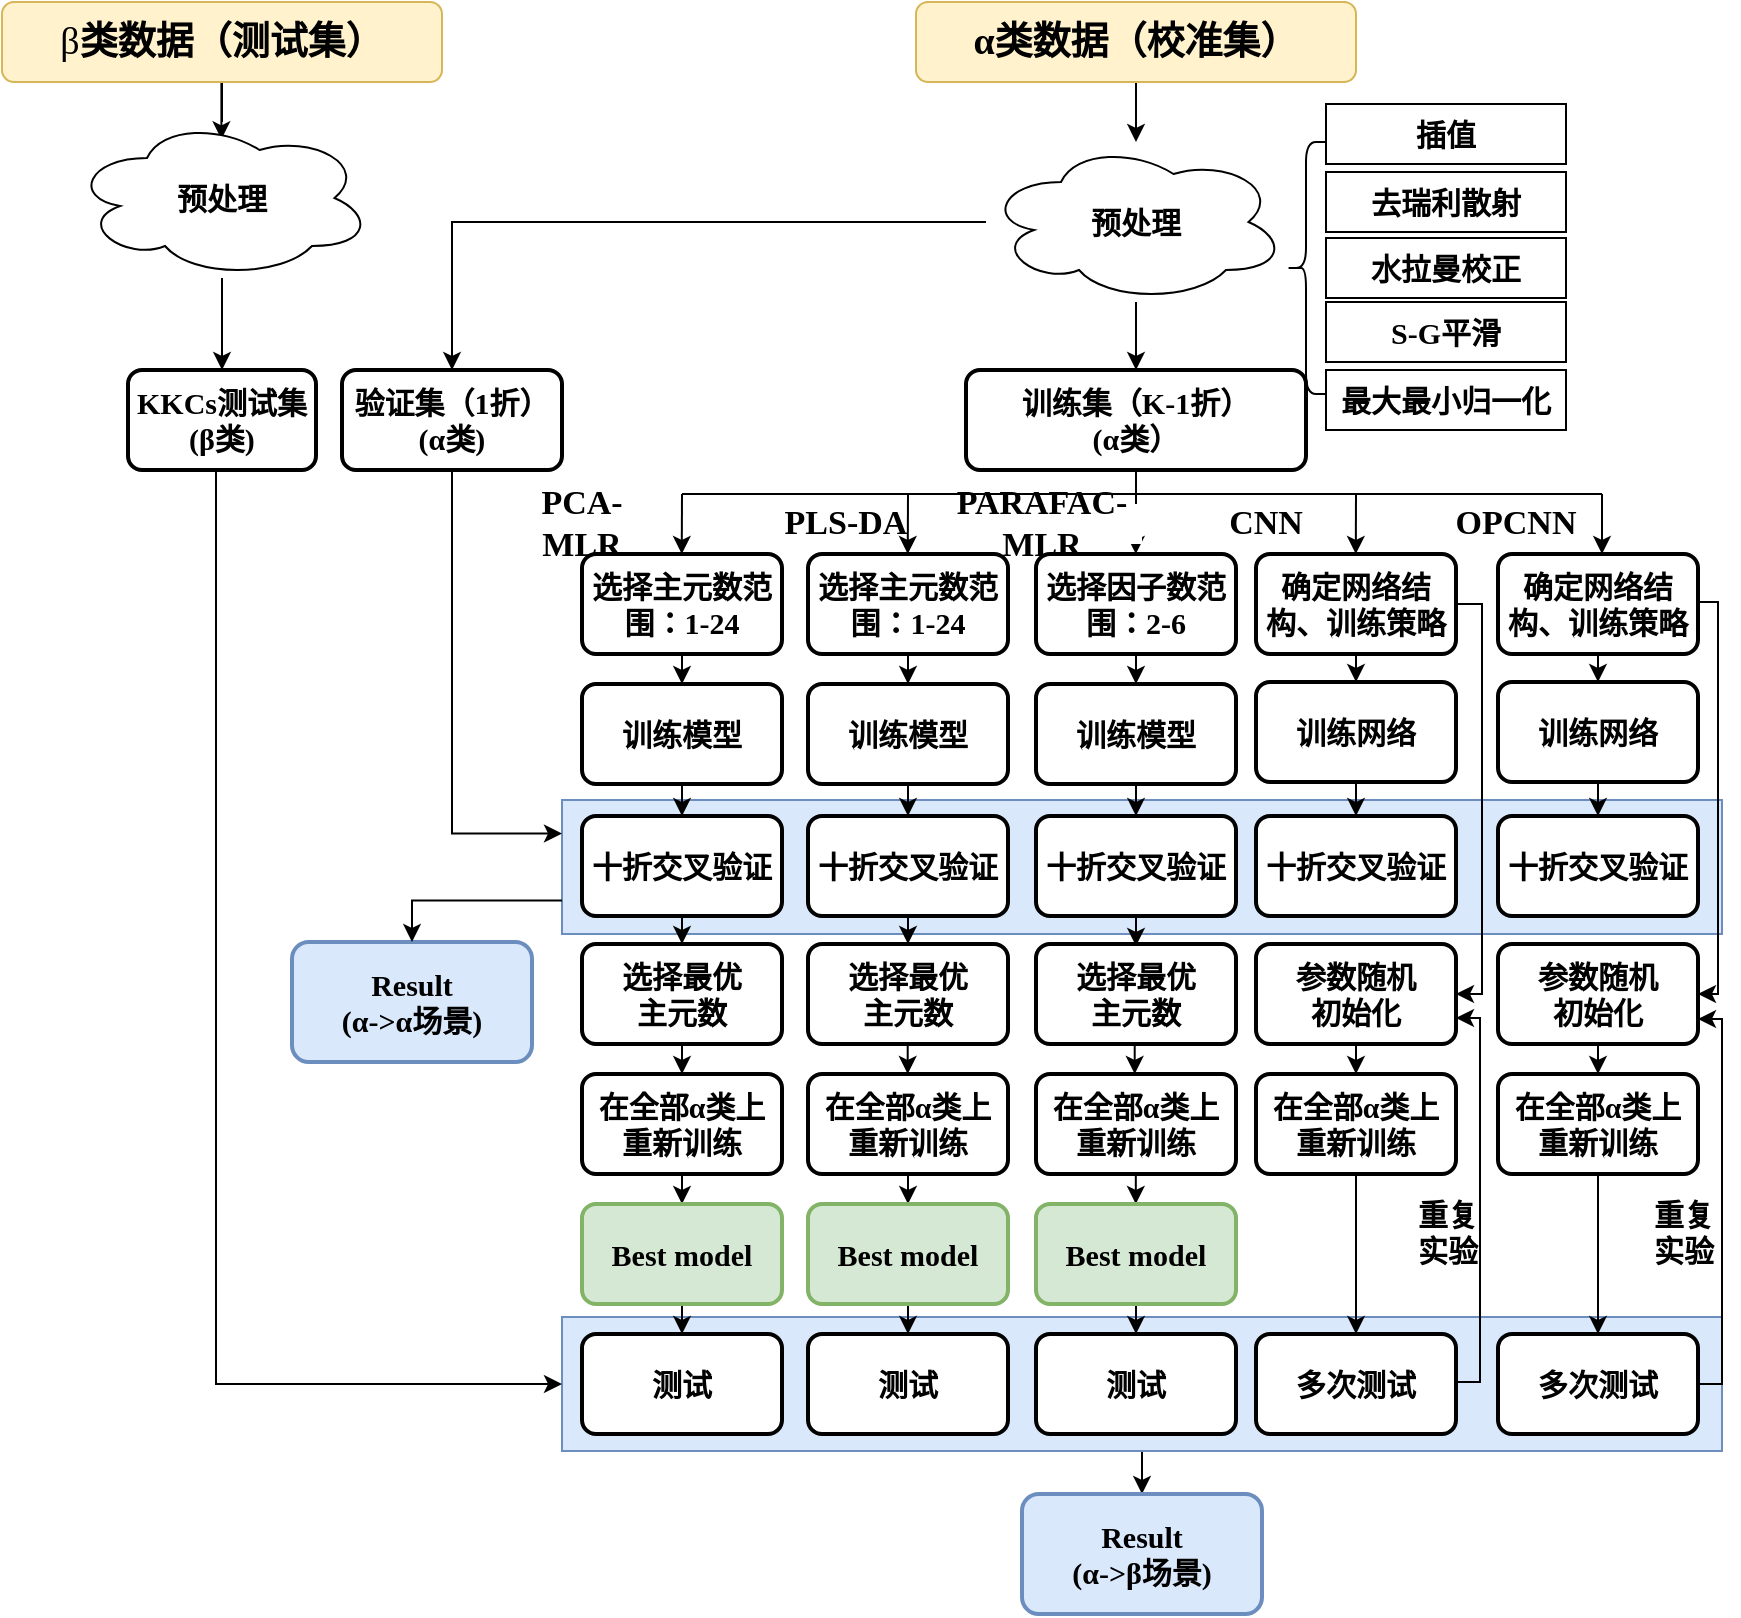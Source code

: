 <mxfile version="24.2.5" type="github">
  <diagram name="第 1 页" id="fnBkCTot6Ez0o81d7CIG">
    <mxGraphModel dx="2876" dy="2272" grid="1" gridSize="10" guides="1" tooltips="1" connect="1" arrows="1" fold="1" page="1" pageScale="1" pageWidth="827" pageHeight="1169" math="0" shadow="0">
      <root>
        <mxCell id="0" />
        <mxCell id="1" parent="0" />
        <mxCell id="RQuAEKyiK-EMNLNWBClG-106" value="" style="edgeStyle=orthogonalEdgeStyle;rounded=0;orthogonalLoop=1;jettySize=auto;html=1;" parent="1" source="RQuAEKyiK-EMNLNWBClG-96" target="kYNa-zEm1gCkG2qr6x2S-65" edge="1">
          <mxGeometry relative="1" as="geometry" />
        </mxCell>
        <mxCell id="RQuAEKyiK-EMNLNWBClG-96" value="" style="rounded=0;whiteSpace=wrap;html=1;fillColor=#dae8fc;strokeColor=#6c8ebf;" parent="1" vertex="1">
          <mxGeometry x="110" y="651.5" width="580" height="67" as="geometry" />
        </mxCell>
        <mxCell id="RQuAEKyiK-EMNLNWBClG-38" value="" style="rounded=0;whiteSpace=wrap;html=1;fillColor=#dae8fc;strokeColor=#6c8ebf;" parent="1" vertex="1">
          <mxGeometry x="110" y="393" width="580" height="67" as="geometry" />
        </mxCell>
        <mxCell id="kYNa-zEm1gCkG2qr6x2S-15" value="训练集（K-1折）&lt;br style=&quot;font-size: 15px;&quot;&gt;(α类）" style="rounded=1;whiteSpace=wrap;html=1;absoluteArcSize=1;arcSize=14;strokeWidth=2;fontSize=15;fontStyle=1;fontFamily=仿宋;" parent="1" vertex="1">
          <mxGeometry x="312" y="178" width="170" height="50" as="geometry" />
        </mxCell>
        <mxCell id="kYNa-zEm1gCkG2qr6x2S-18" value="" style="shape=curlyBracket;whiteSpace=wrap;html=1;rounded=1;labelPosition=left;verticalLabelPosition=middle;align=right;verticalAlign=middle;fontSize=15;fontStyle=1;fontFamily=仿宋;" parent="1" vertex="1">
          <mxGeometry x="472" y="64" width="20" height="126" as="geometry" />
        </mxCell>
        <mxCell id="kYNa-zEm1gCkG2qr6x2S-19" value="插值" style="rounded=0;whiteSpace=wrap;html=1;fontSize=15;fontStyle=1;fontFamily=仿宋;" parent="1" vertex="1">
          <mxGeometry x="492" y="45" width="120" height="30" as="geometry" />
        </mxCell>
        <mxCell id="kYNa-zEm1gCkG2qr6x2S-20" value="去瑞利散射" style="rounded=0;whiteSpace=wrap;html=1;fontSize=15;fontStyle=1;fontFamily=仿宋;" parent="1" vertex="1">
          <mxGeometry x="492" y="79" width="120" height="30" as="geometry" />
        </mxCell>
        <mxCell id="kYNa-zEm1gCkG2qr6x2S-21" value="最大最小归一化" style="rounded=0;whiteSpace=wrap;html=1;fontSize=15;fontStyle=1;fontFamily=仿宋;" parent="1" vertex="1">
          <mxGeometry x="492" y="178" width="120" height="30" as="geometry" />
        </mxCell>
        <mxCell id="kYNa-zEm1gCkG2qr6x2S-22" value="S-G平滑" style="rounded=0;whiteSpace=wrap;html=1;fontSize=15;fontStyle=1;fontFamily=仿宋;" parent="1" vertex="1">
          <mxGeometry x="492" y="144" width="120" height="30" as="geometry" />
        </mxCell>
        <mxCell id="RQuAEKyiK-EMNLNWBClG-24" value="" style="edgeStyle=orthogonalEdgeStyle;rounded=0;orthogonalLoop=1;jettySize=auto;html=1;" parent="1" source="kYNa-zEm1gCkG2qr6x2S-26" target="RQuAEKyiK-EMNLNWBClG-23" edge="1">
          <mxGeometry relative="1" as="geometry" />
        </mxCell>
        <mxCell id="kYNa-zEm1gCkG2qr6x2S-26" value="选择主元数范围：1-24" style="rounded=1;whiteSpace=wrap;html=1;absoluteArcSize=1;arcSize=14;strokeWidth=2;fontSize=15;fontStyle=1;fontFamily=仿宋;" parent="1" vertex="1">
          <mxGeometry x="120" y="270" width="100" height="50" as="geometry" />
        </mxCell>
        <mxCell id="kYNa-zEm1gCkG2qr6x2S-39" value="" style="edgeStyle=orthogonalEdgeStyle;rounded=0;orthogonalLoop=1;jettySize=auto;html=1;fontSize=15;fontStyle=1;fontFamily=仿宋;" parent="1" source="kYNa-zEm1gCkG2qr6x2S-27" target="kYNa-zEm1gCkG2qr6x2S-37" edge="1">
          <mxGeometry relative="1" as="geometry" />
        </mxCell>
        <mxCell id="kYNa-zEm1gCkG2qr6x2S-27" value="选择主元数范围：1-24" style="rounded=1;whiteSpace=wrap;html=1;absoluteArcSize=1;arcSize=14;strokeWidth=2;fontSize=15;fontStyle=1;fontFamily=仿宋;" parent="1" vertex="1">
          <mxGeometry x="233" y="270" width="100" height="50" as="geometry" />
        </mxCell>
        <mxCell id="kYNa-zEm1gCkG2qr6x2S-41" value="" style="edgeStyle=orthogonalEdgeStyle;rounded=0;orthogonalLoop=1;jettySize=auto;html=1;fontSize=15;fontStyle=1;fontFamily=仿宋;" parent="1" source="kYNa-zEm1gCkG2qr6x2S-28" target="kYNa-zEm1gCkG2qr6x2S-40" edge="1">
          <mxGeometry relative="1" as="geometry" />
        </mxCell>
        <mxCell id="kYNa-zEm1gCkG2qr6x2S-28" value="选择因子数范围：2-6" style="rounded=1;whiteSpace=wrap;html=1;absoluteArcSize=1;arcSize=14;strokeWidth=2;fontSize=15;fontStyle=1;fontFamily=仿宋;" parent="1" vertex="1">
          <mxGeometry x="347" y="270" width="100" height="50" as="geometry" />
        </mxCell>
        <mxCell id="RQuAEKyiK-EMNLNWBClG-31" value="" style="edgeStyle=orthogonalEdgeStyle;rounded=0;orthogonalLoop=1;jettySize=auto;html=1;" parent="1" source="kYNa-zEm1gCkG2qr6x2S-37" target="RQuAEKyiK-EMNLNWBClG-27" edge="1">
          <mxGeometry relative="1" as="geometry" />
        </mxCell>
        <mxCell id="kYNa-zEm1gCkG2qr6x2S-37" value="训练模型" style="rounded=1;whiteSpace=wrap;html=1;absoluteArcSize=1;arcSize=14;strokeWidth=2;fontSize=15;fontStyle=1;fontFamily=仿宋;" parent="1" vertex="1">
          <mxGeometry x="233" y="335" width="100" height="50" as="geometry" />
        </mxCell>
        <mxCell id="RQuAEKyiK-EMNLNWBClG-32" value="" style="edgeStyle=orthogonalEdgeStyle;rounded=0;orthogonalLoop=1;jettySize=auto;html=1;" parent="1" source="kYNa-zEm1gCkG2qr6x2S-40" target="RQuAEKyiK-EMNLNWBClG-28" edge="1">
          <mxGeometry relative="1" as="geometry" />
        </mxCell>
        <mxCell id="kYNa-zEm1gCkG2qr6x2S-40" value="训练模型" style="rounded=1;whiteSpace=wrap;html=1;absoluteArcSize=1;arcSize=14;strokeWidth=2;fontSize=15;fontStyle=1;fontFamily=仿宋;" parent="1" vertex="1">
          <mxGeometry x="347" y="335" width="100" height="50" as="geometry" />
        </mxCell>
        <mxCell id="RQuAEKyiK-EMNLNWBClG-53" value="" style="edgeStyle=orthogonalEdgeStyle;rounded=0;orthogonalLoop=1;jettySize=auto;html=1;" parent="1" source="kYNa-zEm1gCkG2qr6x2S-44" target="RQuAEKyiK-EMNLNWBClG-29" edge="1">
          <mxGeometry relative="1" as="geometry" />
        </mxCell>
        <mxCell id="RQuAEKyiK-EMNLNWBClG-33" style="edgeStyle=orthogonalEdgeStyle;rounded=0;orthogonalLoop=1;jettySize=auto;html=1;entryX=0;entryY=0.25;entryDx=0;entryDy=0;exitX=0.5;exitY=1;exitDx=0;exitDy=0;" parent="1" source="kYNa-zEm1gCkG2qr6x2S-62" target="RQuAEKyiK-EMNLNWBClG-38" edge="1">
          <mxGeometry relative="1" as="geometry" />
        </mxCell>
        <mxCell id="kYNa-zEm1gCkG2qr6x2S-62" value="验证集（1折）&lt;br style=&quot;font-size: 15px;&quot;&gt;(α类)" style="rounded=1;whiteSpace=wrap;html=1;absoluteArcSize=1;arcSize=14;strokeWidth=2;fontSize=15;fontStyle=1;fontFamily=仿宋;" parent="1" vertex="1">
          <mxGeometry y="178" width="110" height="50" as="geometry" />
        </mxCell>
        <mxCell id="kYNa-zEm1gCkG2qr6x2S-63" value="Result&lt;br style=&quot;font-size: 15px;&quot;&gt;(α-&amp;gt;α场景)" style="whiteSpace=wrap;html=1;rounded=1;arcSize=14;strokeWidth=2;fontSize=15;fontStyle=1;fontFamily=仿宋;fillColor=#dae8fc;strokeColor=#6c8ebf;" parent="1" vertex="1">
          <mxGeometry x="-25" y="464" width="120" height="60" as="geometry" />
        </mxCell>
        <mxCell id="kYNa-zEm1gCkG2qr6x2S-65" value="Result&lt;br style=&quot;font-size: 15px;&quot;&gt;(α-&amp;gt;β场景)" style="whiteSpace=wrap;html=1;rounded=1;arcSize=14;strokeWidth=2;fontSize=15;fontStyle=1;fontFamily=仿宋;fillColor=#dae8fc;strokeColor=#6c8ebf;" parent="1" vertex="1">
          <mxGeometry x="340" y="740" width="120" height="60" as="geometry" />
        </mxCell>
        <mxCell id="kYNa-zEm1gCkG2qr6x2S-76" value="&lt;b&gt;&lt;font style=&quot;font-size: 17px;&quot;&gt;PCA-MLR&lt;/font&gt;&lt;/b&gt;" style="text;html=1;strokeColor=none;fillColor=none;align=center;verticalAlign=middle;whiteSpace=wrap;rounded=0;fontFamily=仿宋;" parent="1" vertex="1">
          <mxGeometry x="80" y="240" width="80" height="30" as="geometry" />
        </mxCell>
        <mxCell id="kYNa-zEm1gCkG2qr6x2S-77" value="&lt;span style=&quot;font-size: 17px;&quot;&gt;&lt;b&gt;PLS&lt;/b&gt;&lt;/span&gt;&lt;b&gt;&lt;font style=&quot;font-size: 17px;&quot;&gt;-DA&lt;/font&gt;&lt;/b&gt;&lt;span style=&quot;font-size: 17px;&quot;&gt;&lt;b&gt;&lt;br&gt;&lt;/b&gt;&lt;/span&gt;" style="text;html=1;strokeColor=none;fillColor=none;align=center;verticalAlign=middle;whiteSpace=wrap;rounded=0;fontFamily=仿宋;" parent="1" vertex="1">
          <mxGeometry x="217" y="240" width="70" height="30" as="geometry" />
        </mxCell>
        <mxCell id="kYNa-zEm1gCkG2qr6x2S-79" value="&lt;span style=&quot;font-size: 17px;&quot;&gt;&lt;b&gt;OPCNN&lt;br&gt;&lt;/b&gt;&lt;/span&gt;" style="text;html=1;strokeColor=none;fillColor=none;align=center;verticalAlign=middle;whiteSpace=wrap;rounded=0;fontFamily=仿宋;" parent="1" vertex="1">
          <mxGeometry x="557" y="240" width="60" height="30" as="geometry" />
        </mxCell>
        <mxCell id="RQuAEKyiK-EMNLNWBClG-4" value="&lt;span style=&quot;font-size: 17px;&quot;&gt;&lt;b&gt;CNN&lt;br&gt;&lt;/b&gt;&lt;/span&gt;" style="text;html=1;strokeColor=none;fillColor=none;align=center;verticalAlign=middle;whiteSpace=wrap;rounded=0;fontFamily=仿宋;" parent="1" vertex="1">
          <mxGeometry x="432" y="240" width="60" height="30" as="geometry" />
        </mxCell>
        <mxCell id="RQuAEKyiK-EMNLNWBClG-54" value="" style="edgeStyle=orthogonalEdgeStyle;rounded=0;orthogonalLoop=1;jettySize=auto;html=1;" parent="1" source="RQuAEKyiK-EMNLNWBClG-5" target="RQuAEKyiK-EMNLNWBClG-30" edge="1">
          <mxGeometry relative="1" as="geometry" />
        </mxCell>
        <mxCell id="RQuAEKyiK-EMNLNWBClG-12" value="" style="edgeStyle=orthogonalEdgeStyle;rounded=0;orthogonalLoop=1;jettySize=auto;html=1;entryX=0.498;entryY=0.133;entryDx=0;entryDy=0;entryPerimeter=0;" parent="1" source="RQuAEKyiK-EMNLNWBClG-7" target="RQuAEKyiK-EMNLNWBClG-11" edge="1">
          <mxGeometry relative="1" as="geometry" />
        </mxCell>
        <mxCell id="RQuAEKyiK-EMNLNWBClG-7" value="β&lt;span style=&quot;border-color: var(--border-color); font-weight: 700;&quot;&gt;类数据（测试集）&lt;/span&gt;" style="rounded=1;whiteSpace=wrap;html=1;fontFamily=仿宋;fontSize=19;fillColor=#fff2cc;strokeColor=#d6b656;" parent="1" vertex="1">
          <mxGeometry x="-170" y="-6" width="220" height="40" as="geometry" />
        </mxCell>
        <mxCell id="RQuAEKyiK-EMNLNWBClG-17" value="" style="edgeStyle=orthogonalEdgeStyle;rounded=0;orthogonalLoop=1;jettySize=auto;html=1;" parent="1" source="RQuAEKyiK-EMNLNWBClG-11" target="RQuAEKyiK-EMNLNWBClG-16" edge="1">
          <mxGeometry relative="1" as="geometry" />
        </mxCell>
        <mxCell id="RQuAEKyiK-EMNLNWBClG-11" value="预处理" style="ellipse;shape=cloud;whiteSpace=wrap;html=1;fontSize=15;fontStyle=1;fontFamily=仿宋;" parent="1" vertex="1">
          <mxGeometry x="-135" y="52" width="150" height="80" as="geometry" />
        </mxCell>
        <mxCell id="RQuAEKyiK-EMNLNWBClG-15" value="" style="edgeStyle=orthogonalEdgeStyle;rounded=0;orthogonalLoop=1;jettySize=auto;html=1;" parent="1" source="RQuAEKyiK-EMNLNWBClG-13" target="RQuAEKyiK-EMNLNWBClG-14" edge="1">
          <mxGeometry relative="1" as="geometry" />
        </mxCell>
        <mxCell id="RQuAEKyiK-EMNLNWBClG-13" value="&lt;b style=&quot;border-color: var(--border-color);&quot;&gt;α类数据（校准集）&lt;/b&gt;" style="rounded=1;whiteSpace=wrap;html=1;fontFamily=仿宋;fontSize=19;fontStyle=1;fillColor=#fff2cc;strokeColor=#d6b656;" parent="1" vertex="1">
          <mxGeometry x="287" y="-6" width="220" height="40" as="geometry" />
        </mxCell>
        <mxCell id="RQuAEKyiK-EMNLNWBClG-18" value="" style="edgeStyle=orthogonalEdgeStyle;rounded=0;orthogonalLoop=1;jettySize=auto;html=1;" parent="1" source="RQuAEKyiK-EMNLNWBClG-14" target="kYNa-zEm1gCkG2qr6x2S-15" edge="1">
          <mxGeometry relative="1" as="geometry" />
        </mxCell>
        <mxCell id="RQuAEKyiK-EMNLNWBClG-19" style="edgeStyle=orthogonalEdgeStyle;rounded=0;orthogonalLoop=1;jettySize=auto;html=1;entryX=0.5;entryY=0;entryDx=0;entryDy=0;" parent="1" source="RQuAEKyiK-EMNLNWBClG-14" target="kYNa-zEm1gCkG2qr6x2S-62" edge="1">
          <mxGeometry relative="1" as="geometry" />
        </mxCell>
        <mxCell id="RQuAEKyiK-EMNLNWBClG-14" value="预处理" style="ellipse;shape=cloud;whiteSpace=wrap;html=1;fontSize=15;fontStyle=1;fontFamily=仿宋;" parent="1" vertex="1">
          <mxGeometry x="322" y="64" width="150" height="80" as="geometry" />
        </mxCell>
        <mxCell id="RQuAEKyiK-EMNLNWBClG-97" style="edgeStyle=orthogonalEdgeStyle;rounded=0;orthogonalLoop=1;jettySize=auto;html=1;entryX=0;entryY=0.5;entryDx=0;entryDy=0;exitX=0.5;exitY=1;exitDx=0;exitDy=0;" parent="1" source="RQuAEKyiK-EMNLNWBClG-16" target="RQuAEKyiK-EMNLNWBClG-96" edge="1">
          <mxGeometry relative="1" as="geometry">
            <Array as="points">
              <mxPoint x="-63" y="685" />
            </Array>
          </mxGeometry>
        </mxCell>
        <mxCell id="RQuAEKyiK-EMNLNWBClG-16" value="KKCs测试集&lt;br style=&quot;font-size: 15px;&quot;&gt;(β类)" style="rounded=1;whiteSpace=wrap;html=1;absoluteArcSize=1;arcSize=14;strokeWidth=2;fontSize=15;fontStyle=1;fontFamily=仿宋;" parent="1" vertex="1">
          <mxGeometry x="-107" y="178" width="94" height="50" as="geometry" />
        </mxCell>
        <mxCell id="RQuAEKyiK-EMNLNWBClG-26" value="" style="edgeStyle=orthogonalEdgeStyle;rounded=0;orthogonalLoop=1;jettySize=auto;html=1;" parent="1" source="RQuAEKyiK-EMNLNWBClG-23" target="RQuAEKyiK-EMNLNWBClG-25" edge="1">
          <mxGeometry relative="1" as="geometry" />
        </mxCell>
        <mxCell id="RQuAEKyiK-EMNLNWBClG-23" value="训练模型" style="rounded=1;whiteSpace=wrap;html=1;absoluteArcSize=1;arcSize=14;strokeWidth=2;fontSize=15;fontStyle=1;fontFamily=仿宋;" parent="1" vertex="1">
          <mxGeometry x="120" y="335" width="100" height="50" as="geometry" />
        </mxCell>
        <mxCell id="RQuAEKyiK-EMNLNWBClG-40" value="" style="edgeStyle=orthogonalEdgeStyle;rounded=0;orthogonalLoop=1;jettySize=auto;html=1;" parent="1" source="RQuAEKyiK-EMNLNWBClG-25" target="RQuAEKyiK-EMNLNWBClG-34" edge="1">
          <mxGeometry relative="1" as="geometry" />
        </mxCell>
        <mxCell id="RQuAEKyiK-EMNLNWBClG-25" value="十折交叉验证" style="rounded=1;whiteSpace=wrap;html=1;absoluteArcSize=1;arcSize=14;strokeWidth=2;fontSize=15;fontStyle=1;fontFamily=仿宋;" parent="1" vertex="1">
          <mxGeometry x="120" y="401" width="100" height="50" as="geometry" />
        </mxCell>
        <mxCell id="RQuAEKyiK-EMNLNWBClG-47" style="edgeStyle=orthogonalEdgeStyle;rounded=0;orthogonalLoop=1;jettySize=auto;html=1;entryX=0.5;entryY=0;entryDx=0;entryDy=0;" parent="1" source="RQuAEKyiK-EMNLNWBClG-27" target="RQuAEKyiK-EMNLNWBClG-35" edge="1">
          <mxGeometry relative="1" as="geometry" />
        </mxCell>
        <mxCell id="RQuAEKyiK-EMNLNWBClG-27" value="十折交叉验证" style="rounded=1;whiteSpace=wrap;html=1;absoluteArcSize=1;arcSize=14;strokeWidth=2;fontSize=15;fontStyle=1;fontFamily=仿宋;" parent="1" vertex="1">
          <mxGeometry x="233" y="401" width="100" height="50" as="geometry" />
        </mxCell>
        <mxCell id="RQuAEKyiK-EMNLNWBClG-29" value="十折交叉验证" style="rounded=1;whiteSpace=wrap;html=1;absoluteArcSize=1;arcSize=14;strokeWidth=2;fontSize=15;fontStyle=1;fontFamily=仿宋;" parent="1" vertex="1">
          <mxGeometry x="457" y="401" width="100" height="50" as="geometry" />
        </mxCell>
        <mxCell id="RQuAEKyiK-EMNLNWBClG-30" value="十折交叉验证" style="rounded=1;whiteSpace=wrap;html=1;absoluteArcSize=1;arcSize=14;strokeWidth=2;fontSize=15;fontStyle=1;fontFamily=仿宋;" parent="1" vertex="1">
          <mxGeometry x="578" y="401" width="100" height="50" as="geometry" />
        </mxCell>
        <mxCell id="RQuAEKyiK-EMNLNWBClG-69" value="" style="edgeStyle=orthogonalEdgeStyle;rounded=0;orthogonalLoop=1;jettySize=auto;html=1;" parent="1" source="RQuAEKyiK-EMNLNWBClG-34" target="RQuAEKyiK-EMNLNWBClG-62" edge="1">
          <mxGeometry relative="1" as="geometry" />
        </mxCell>
        <mxCell id="RQuAEKyiK-EMNLNWBClG-34" value="选择最优&lt;br&gt;主元数" style="rounded=1;whiteSpace=wrap;html=1;absoluteArcSize=1;arcSize=14;strokeWidth=2;fontSize=15;fontStyle=1;fontFamily=仿宋;" parent="1" vertex="1">
          <mxGeometry x="120" y="465" width="100" height="50" as="geometry" />
        </mxCell>
        <mxCell id="RQuAEKyiK-EMNLNWBClG-35" value="选择最优&lt;br style=&quot;border-color: var(--border-color);&quot;&gt;主元数" style="rounded=1;whiteSpace=wrap;html=1;absoluteArcSize=1;arcSize=14;strokeWidth=2;fontSize=15;fontStyle=1;fontFamily=仿宋;" parent="1" vertex="1">
          <mxGeometry x="233" y="465" width="100" height="50" as="geometry" />
        </mxCell>
        <mxCell id="RQuAEKyiK-EMNLNWBClG-39" style="edgeStyle=orthogonalEdgeStyle;rounded=0;orthogonalLoop=1;jettySize=auto;html=1;exitX=0;exitY=0.75;exitDx=0;exitDy=0;entryX=0.5;entryY=0;entryDx=0;entryDy=0;" parent="1" source="RQuAEKyiK-EMNLNWBClG-38" target="kYNa-zEm1gCkG2qr6x2S-63" edge="1">
          <mxGeometry relative="1" as="geometry" />
        </mxCell>
        <mxCell id="RQuAEKyiK-EMNLNWBClG-73" value="" style="edgeStyle=orthogonalEdgeStyle;rounded=0;orthogonalLoop=1;jettySize=auto;html=1;" parent="1" source="kYNa-zEm1gCkG2qr6x2S-48" target="RQuAEKyiK-EMNLNWBClG-56" edge="1">
          <mxGeometry relative="1" as="geometry" />
        </mxCell>
        <mxCell id="RQuAEKyiK-EMNLNWBClG-71" value="" style="edgeStyle=orthogonalEdgeStyle;rounded=0;orthogonalLoop=1;jettySize=auto;html=1;" parent="1" source="kYNa-zEm1gCkG2qr6x2S-60" target="RQuAEKyiK-EMNLNWBClG-55" edge="1">
          <mxGeometry relative="1" as="geometry" />
        </mxCell>
        <mxCell id="RQuAEKyiK-EMNLNWBClG-52" style="edgeStyle=orthogonalEdgeStyle;rounded=0;orthogonalLoop=1;jettySize=auto;html=1;entryX=0.5;entryY=0.02;entryDx=0;entryDy=0;entryPerimeter=0;" parent="1" source="RQuAEKyiK-EMNLNWBClG-28" target="RQuAEKyiK-EMNLNWBClG-36" edge="1">
          <mxGeometry relative="1" as="geometry" />
        </mxCell>
        <mxCell id="RQuAEKyiK-EMNLNWBClG-28" value="十折交叉验证" style="rounded=1;whiteSpace=wrap;html=1;absoluteArcSize=1;arcSize=14;strokeWidth=2;fontSize=15;fontStyle=1;fontFamily=仿宋;" parent="1" vertex="1">
          <mxGeometry x="347" y="401" width="100" height="50" as="geometry" />
        </mxCell>
        <mxCell id="RQuAEKyiK-EMNLNWBClG-36" value="选择最优&lt;br style=&quot;border-color: var(--border-color);&quot;&gt;主元数" style="rounded=1;whiteSpace=wrap;html=1;absoluteArcSize=1;arcSize=14;strokeWidth=2;fontSize=15;fontStyle=1;fontFamily=仿宋;" parent="1" vertex="1">
          <mxGeometry x="347" y="465" width="100" height="50" as="geometry" />
        </mxCell>
        <mxCell id="RQuAEKyiK-EMNLNWBClG-55" value="测试" style="rounded=1;whiteSpace=wrap;html=1;absoluteArcSize=1;arcSize=14;strokeWidth=2;fontSize=15;fontStyle=1;fontFamily=仿宋;" parent="1" vertex="1">
          <mxGeometry x="120" y="660" width="100" height="50" as="geometry" />
        </mxCell>
        <mxCell id="RQuAEKyiK-EMNLNWBClG-56" value="测试" style="rounded=1;whiteSpace=wrap;html=1;absoluteArcSize=1;arcSize=14;strokeWidth=2;fontSize=15;fontStyle=1;fontFamily=仿宋;" parent="1" vertex="1">
          <mxGeometry x="233" y="660" width="100" height="50" as="geometry" />
        </mxCell>
        <mxCell id="RQuAEKyiK-EMNLNWBClG-58" value="多次测试" style="rounded=1;whiteSpace=wrap;html=1;absoluteArcSize=1;arcSize=14;strokeWidth=2;fontSize=15;fontStyle=1;fontFamily=仿宋;" parent="1" vertex="1">
          <mxGeometry x="457" y="660" width="100" height="50" as="geometry" />
        </mxCell>
        <mxCell id="RQuAEKyiK-EMNLNWBClG-59" value="多次测试" style="rounded=1;whiteSpace=wrap;html=1;absoluteArcSize=1;arcSize=14;strokeWidth=2;fontSize=15;fontStyle=1;fontFamily=仿宋;" parent="1" vertex="1">
          <mxGeometry x="578" y="660" width="100" height="50" as="geometry" />
        </mxCell>
        <mxCell id="RQuAEKyiK-EMNLNWBClG-85" value="" style="edgeStyle=orthogonalEdgeStyle;rounded=0;orthogonalLoop=1;jettySize=auto;html=1;" parent="1" source="RQuAEKyiK-EMNLNWBClG-60" target="RQuAEKyiK-EMNLNWBClG-65" edge="1">
          <mxGeometry relative="1" as="geometry" />
        </mxCell>
        <mxCell id="RQuAEKyiK-EMNLNWBClG-60" value="参数随机&lt;br&gt;初始化" style="rounded=1;whiteSpace=wrap;html=1;absoluteArcSize=1;arcSize=14;strokeWidth=2;fontSize=15;fontStyle=1;fontFamily=仿宋;" parent="1" vertex="1">
          <mxGeometry x="457" y="465" width="100" height="50" as="geometry" />
        </mxCell>
        <mxCell id="RQuAEKyiK-EMNLNWBClG-86" value="" style="edgeStyle=orthogonalEdgeStyle;rounded=0;orthogonalLoop=1;jettySize=auto;html=1;" parent="1" source="RQuAEKyiK-EMNLNWBClG-61" target="RQuAEKyiK-EMNLNWBClG-66" edge="1">
          <mxGeometry relative="1" as="geometry" />
        </mxCell>
        <mxCell id="RQuAEKyiK-EMNLNWBClG-61" value="参数随机&lt;br style=&quot;border-color: var(--border-color);&quot;&gt;初始化" style="rounded=1;whiteSpace=wrap;html=1;absoluteArcSize=1;arcSize=14;strokeWidth=2;fontSize=15;fontStyle=1;fontFamily=仿宋;" parent="1" vertex="1">
          <mxGeometry x="578" y="465" width="100" height="50" as="geometry" />
        </mxCell>
        <mxCell id="RQuAEKyiK-EMNLNWBClG-70" value="" style="edgeStyle=orthogonalEdgeStyle;rounded=0;orthogonalLoop=1;jettySize=auto;html=1;" parent="1" source="RQuAEKyiK-EMNLNWBClG-62" target="kYNa-zEm1gCkG2qr6x2S-60" edge="1">
          <mxGeometry relative="1" as="geometry" />
        </mxCell>
        <mxCell id="RQuAEKyiK-EMNLNWBClG-62" value="在全部α类上重新训练" style="rounded=1;whiteSpace=wrap;html=1;absoluteArcSize=1;arcSize=14;strokeWidth=2;fontSize=15;fontStyle=1;fontFamily=仿宋;" parent="1" vertex="1">
          <mxGeometry x="120" y="530" width="100" height="50" as="geometry" />
        </mxCell>
        <mxCell id="RQuAEKyiK-EMNLNWBClG-64" value="在全部α类上重新训练" style="rounded=1;whiteSpace=wrap;html=1;absoluteArcSize=1;arcSize=14;strokeWidth=2;fontSize=15;fontStyle=1;fontFamily=仿宋;" parent="1" vertex="1">
          <mxGeometry x="347" y="530" width="100" height="50" as="geometry" />
        </mxCell>
        <mxCell id="RQuAEKyiK-EMNLNWBClG-87" value="" style="edgeStyle=orthogonalEdgeStyle;rounded=0;orthogonalLoop=1;jettySize=auto;html=1;" parent="1" source="RQuAEKyiK-EMNLNWBClG-65" target="RQuAEKyiK-EMNLNWBClG-58" edge="1">
          <mxGeometry relative="1" as="geometry" />
        </mxCell>
        <mxCell id="RQuAEKyiK-EMNLNWBClG-65" value="在全部α类上重新训练" style="rounded=1;whiteSpace=wrap;html=1;absoluteArcSize=1;arcSize=14;strokeWidth=2;fontSize=15;fontStyle=1;fontFamily=仿宋;" parent="1" vertex="1">
          <mxGeometry x="457" y="530" width="100" height="50" as="geometry" />
        </mxCell>
        <mxCell id="RQuAEKyiK-EMNLNWBClG-88" value="" style="edgeStyle=orthogonalEdgeStyle;rounded=0;orthogonalLoop=1;jettySize=auto;html=1;" parent="1" source="RQuAEKyiK-EMNLNWBClG-66" target="RQuAEKyiK-EMNLNWBClG-59" edge="1">
          <mxGeometry relative="1" as="geometry" />
        </mxCell>
        <mxCell id="RQuAEKyiK-EMNLNWBClG-66" value="在全部α类上重新训练" style="rounded=1;whiteSpace=wrap;html=1;absoluteArcSize=1;arcSize=14;strokeWidth=2;fontSize=15;fontStyle=1;fontFamily=仿宋;" parent="1" vertex="1">
          <mxGeometry x="578" y="530" width="100" height="50" as="geometry" />
        </mxCell>
        <mxCell id="RQuAEKyiK-EMNLNWBClG-75" value="" style="edgeStyle=orthogonalEdgeStyle;rounded=0;orthogonalLoop=1;jettySize=auto;html=1;entryX=0.5;entryY=0;entryDx=0;entryDy=0;" parent="1" edge="1">
          <mxGeometry relative="1" as="geometry">
            <mxPoint x="396.91" y="580" as="sourcePoint" />
            <mxPoint x="396.91" y="595" as="targetPoint" />
          </mxGeometry>
        </mxCell>
        <mxCell id="RQuAEKyiK-EMNLNWBClG-76" value="" style="edgeStyle=orthogonalEdgeStyle;rounded=0;orthogonalLoop=1;jettySize=auto;html=1;" parent="1" source="kYNa-zEm1gCkG2qr6x2S-49" target="RQuAEKyiK-EMNLNWBClG-57" edge="1">
          <mxGeometry relative="1" as="geometry" />
        </mxCell>
        <mxCell id="kYNa-zEm1gCkG2qr6x2S-49" value="Best model" style="rounded=1;whiteSpace=wrap;html=1;absoluteArcSize=1;arcSize=14;strokeWidth=2;fillColor=#d5e8d4;strokeColor=#82b366;fontSize=15;fontStyle=1;fontFamily=仿宋;" parent="1" vertex="1">
          <mxGeometry x="347" y="595" width="100" height="50" as="geometry" />
        </mxCell>
        <mxCell id="kYNa-zEm1gCkG2qr6x2S-60" value="Best model" style="rounded=1;whiteSpace=wrap;html=1;absoluteArcSize=1;arcSize=14;strokeWidth=2;fillColor=#d5e8d4;strokeColor=#82b366;fontSize=15;fontStyle=1;fontFamily=仿宋;" parent="1" vertex="1">
          <mxGeometry x="120" y="595" width="100" height="50" as="geometry" />
        </mxCell>
        <mxCell id="RQuAEKyiK-EMNLNWBClG-72" value="" style="edgeStyle=orthogonalEdgeStyle;rounded=0;orthogonalLoop=1;jettySize=auto;html=1;entryX=0.5;entryY=0;entryDx=0;entryDy=0;" parent="1" source="RQuAEKyiK-EMNLNWBClG-63" target="kYNa-zEm1gCkG2qr6x2S-48" edge="1">
          <mxGeometry relative="1" as="geometry" />
        </mxCell>
        <mxCell id="kYNa-zEm1gCkG2qr6x2S-48" value="Best model" style="rounded=1;whiteSpace=wrap;html=1;absoluteArcSize=1;arcSize=14;strokeWidth=2;fillColor=#d5e8d4;strokeColor=#82b366;fontSize=15;fontStyle=1;fontFamily=仿宋;" parent="1" vertex="1">
          <mxGeometry x="233" y="595" width="100" height="50" as="geometry" />
        </mxCell>
        <mxCell id="RQuAEKyiK-EMNLNWBClG-57" value="测试" style="rounded=1;whiteSpace=wrap;html=1;absoluteArcSize=1;arcSize=14;strokeWidth=2;fontSize=15;fontStyle=1;fontFamily=仿宋;" parent="1" vertex="1">
          <mxGeometry x="347" y="660" width="100" height="50" as="geometry" />
        </mxCell>
        <mxCell id="RQuAEKyiK-EMNLNWBClG-63" value="在全部α类上重新训练" style="rounded=1;whiteSpace=wrap;html=1;absoluteArcSize=1;arcSize=14;strokeWidth=2;fontSize=15;fontStyle=1;fontFamily=仿宋;" parent="1" vertex="1">
          <mxGeometry x="233" y="530" width="100" height="50" as="geometry" />
        </mxCell>
        <mxCell id="RQuAEKyiK-EMNLNWBClG-78" value="" style="edgeStyle=orthogonalEdgeStyle;rounded=0;orthogonalLoop=1;jettySize=auto;html=1;entryX=0.5;entryY=0;entryDx=0;entryDy=0;" parent="1" edge="1">
          <mxGeometry relative="1" as="geometry">
            <mxPoint x="282.85" y="515" as="sourcePoint" />
            <mxPoint x="282.85" y="530" as="targetPoint" />
          </mxGeometry>
        </mxCell>
        <mxCell id="RQuAEKyiK-EMNLNWBClG-79" value="" style="edgeStyle=orthogonalEdgeStyle;rounded=0;orthogonalLoop=1;jettySize=auto;html=1;entryX=0.5;entryY=0;entryDx=0;entryDy=0;" parent="1" edge="1">
          <mxGeometry relative="1" as="geometry">
            <mxPoint x="396.35" y="515" as="sourcePoint" />
            <mxPoint x="396.35" y="530" as="targetPoint" />
          </mxGeometry>
        </mxCell>
        <mxCell id="RQuAEKyiK-EMNLNWBClG-92" style="edgeStyle=orthogonalEdgeStyle;rounded=0;orthogonalLoop=1;jettySize=auto;html=1;entryX=0.5;entryY=0;entryDx=0;entryDy=0;" parent="1" source="RQuAEKyiK-EMNLNWBClG-89" target="kYNa-zEm1gCkG2qr6x2S-44" edge="1">
          <mxGeometry relative="1" as="geometry" />
        </mxCell>
        <mxCell id="RQuAEKyiK-EMNLNWBClG-94" style="edgeStyle=orthogonalEdgeStyle;rounded=0;orthogonalLoop=1;jettySize=auto;html=1;entryX=1;entryY=0.5;entryDx=0;entryDy=0;exitX=1;exitY=0.5;exitDx=0;exitDy=0;" parent="1" source="RQuAEKyiK-EMNLNWBClG-89" target="RQuAEKyiK-EMNLNWBClG-60" edge="1">
          <mxGeometry relative="1" as="geometry">
            <Array as="points">
              <mxPoint x="570" y="295" />
              <mxPoint x="570" y="490" />
            </Array>
          </mxGeometry>
        </mxCell>
        <mxCell id="RQuAEKyiK-EMNLNWBClG-89" value="确定网络结构、训练策略" style="rounded=1;whiteSpace=wrap;html=1;absoluteArcSize=1;arcSize=14;strokeWidth=2;fontSize=15;fontStyle=1;fontFamily=仿宋;" parent="1" vertex="1">
          <mxGeometry x="457" y="270" width="100" height="50" as="geometry" />
        </mxCell>
        <mxCell id="RQuAEKyiK-EMNLNWBClG-93" style="edgeStyle=orthogonalEdgeStyle;rounded=0;orthogonalLoop=1;jettySize=auto;html=1;entryX=0.5;entryY=0;entryDx=0;entryDy=0;" parent="1" source="RQuAEKyiK-EMNLNWBClG-90" target="RQuAEKyiK-EMNLNWBClG-5" edge="1">
          <mxGeometry relative="1" as="geometry" />
        </mxCell>
        <mxCell id="RQuAEKyiK-EMNLNWBClG-90" value="确定网络结构、训练策略" style="rounded=1;whiteSpace=wrap;html=1;absoluteArcSize=1;arcSize=14;strokeWidth=2;fontSize=15;fontStyle=1;fontFamily=仿宋;" parent="1" vertex="1">
          <mxGeometry x="578" y="270" width="100" height="50" as="geometry" />
        </mxCell>
        <mxCell id="kYNa-zEm1gCkG2qr6x2S-44" value="训练网络" style="rounded=1;whiteSpace=wrap;html=1;absoluteArcSize=1;arcSize=14;strokeWidth=2;fontSize=15;fontStyle=1;fontFamily=仿宋;" parent="1" vertex="1">
          <mxGeometry x="457" y="334" width="100" height="50" as="geometry" />
        </mxCell>
        <mxCell id="RQuAEKyiK-EMNLNWBClG-5" value="训练网络" style="rounded=1;whiteSpace=wrap;html=1;absoluteArcSize=1;arcSize=14;strokeWidth=2;fontSize=15;fontStyle=1;fontFamily=仿宋;" parent="1" vertex="1">
          <mxGeometry x="578" y="334" width="100" height="50" as="geometry" />
        </mxCell>
        <mxCell id="RQuAEKyiK-EMNLNWBClG-95" style="edgeStyle=orthogonalEdgeStyle;rounded=0;orthogonalLoop=1;jettySize=auto;html=1;entryX=1;entryY=0.5;entryDx=0;entryDy=0;exitX=1;exitY=0.5;exitDx=0;exitDy=0;" parent="1" target="RQuAEKyiK-EMNLNWBClG-61" edge="1">
          <mxGeometry relative="1" as="geometry">
            <mxPoint x="678" y="294" as="sourcePoint" />
            <mxPoint x="678" y="554" as="targetPoint" />
            <Array as="points">
              <mxPoint x="688" y="294" />
              <mxPoint x="688" y="490" />
            </Array>
          </mxGeometry>
        </mxCell>
        <mxCell id="RQuAEKyiK-EMNLNWBClG-98" value="" style="endArrow=none;html=1;rounded=0;" parent="1" edge="1">
          <mxGeometry width="50" height="50" relative="1" as="geometry">
            <mxPoint x="170" y="240" as="sourcePoint" />
            <mxPoint x="630" y="240" as="targetPoint" />
          </mxGeometry>
        </mxCell>
        <mxCell id="RQuAEKyiK-EMNLNWBClG-99" value="" style="edgeStyle=orthogonalEdgeStyle;rounded=0;orthogonalLoop=1;jettySize=auto;html=1;" parent="1" edge="1">
          <mxGeometry relative="1" as="geometry">
            <mxPoint x="170" y="240" as="sourcePoint" />
            <mxPoint x="169.88" y="270" as="targetPoint" />
          </mxGeometry>
        </mxCell>
        <mxCell id="RQuAEKyiK-EMNLNWBClG-100" value="" style="edgeStyle=orthogonalEdgeStyle;rounded=0;orthogonalLoop=1;jettySize=auto;html=1;fontSize=15;fontStyle=1;fontFamily=仿宋;" parent="1" edge="1">
          <mxGeometry relative="1" as="geometry">
            <mxPoint x="283" y="240" as="sourcePoint" />
            <mxPoint x="282.88" y="270" as="targetPoint" />
          </mxGeometry>
        </mxCell>
        <mxCell id="RQuAEKyiK-EMNLNWBClG-102" value="" style="edgeStyle=orthogonalEdgeStyle;rounded=0;orthogonalLoop=1;jettySize=auto;html=1;fontSize=15;fontStyle=1;fontFamily=仿宋;" parent="1" edge="1">
          <mxGeometry relative="1" as="geometry">
            <mxPoint x="397" y="250" as="sourcePoint" />
            <mxPoint x="396.9" y="270" as="targetPoint" />
          </mxGeometry>
        </mxCell>
        <mxCell id="RQuAEKyiK-EMNLNWBClG-103" value="" style="edgeStyle=orthogonalEdgeStyle;rounded=0;orthogonalLoop=1;jettySize=auto;html=1;fontSize=15;fontStyle=1;fontFamily=仿宋;" parent="1" edge="1">
          <mxGeometry relative="1" as="geometry">
            <mxPoint x="507" y="240" as="sourcePoint" />
            <mxPoint x="506.9" y="270" as="targetPoint" />
          </mxGeometry>
        </mxCell>
        <mxCell id="RQuAEKyiK-EMNLNWBClG-104" value="" style="edgeStyle=orthogonalEdgeStyle;rounded=0;orthogonalLoop=1;jettySize=auto;html=1;fontSize=15;fontStyle=1;fontFamily=仿宋;" parent="1" edge="1">
          <mxGeometry relative="1" as="geometry">
            <mxPoint x="630" y="240" as="sourcePoint" />
            <mxPoint x="630" y="270" as="targetPoint" />
          </mxGeometry>
        </mxCell>
        <mxCell id="RQuAEKyiK-EMNLNWBClG-108" value="" style="endArrow=none;html=1;rounded=0;entryX=0.5;entryY=1;entryDx=0;entryDy=0;" parent="1" target="kYNa-zEm1gCkG2qr6x2S-15" edge="1">
          <mxGeometry width="50" height="50" relative="1" as="geometry">
            <mxPoint x="397" y="250" as="sourcePoint" />
            <mxPoint x="450" y="180" as="targetPoint" />
          </mxGeometry>
        </mxCell>
        <mxCell id="kYNa-zEm1gCkG2qr6x2S-78" value="&lt;span style=&quot;font-size: 17px;&quot;&gt;&lt;b&gt;PARAFAC&lt;/b&gt;&lt;/span&gt;&lt;b&gt;&lt;font style=&quot;font-size: 17px;&quot;&gt;-MLR&lt;/font&gt;&lt;/b&gt;&lt;span style=&quot;font-size: 17px;&quot;&gt;&lt;b&gt;&lt;br&gt;&lt;/b&gt;&lt;/span&gt;" style="text;html=1;strokeColor=none;fillColor=default;align=center;verticalAlign=middle;whiteSpace=wrap;rounded=0;gradientColor=none;fontFamily=仿宋;" parent="1" vertex="1">
          <mxGeometry x="300" y="245" width="100" height="20" as="geometry" />
        </mxCell>
        <mxCell id="hnzQGFrx0eKygZMLWSUL-4" style="edgeStyle=orthogonalEdgeStyle;rounded=0;orthogonalLoop=1;jettySize=auto;html=1;exitX=1;exitY=0.5;exitDx=0;exitDy=0;entryX=1;entryY=0.75;entryDx=0;entryDy=0;" parent="1" source="RQuAEKyiK-EMNLNWBClG-59" target="RQuAEKyiK-EMNLNWBClG-61" edge="1">
          <mxGeometry relative="1" as="geometry">
            <mxPoint x="740" y="560" as="sourcePoint" />
            <mxPoint x="740" y="500" as="targetPoint" />
            <Array as="points">
              <mxPoint x="690" y="685" />
              <mxPoint x="690" y="503" />
            </Array>
          </mxGeometry>
        </mxCell>
        <mxCell id="hnzQGFrx0eKygZMLWSUL-7" style="edgeStyle=orthogonalEdgeStyle;rounded=0;orthogonalLoop=1;jettySize=auto;html=1;exitX=1;exitY=0.5;exitDx=0;exitDy=0;entryX=1;entryY=0.75;entryDx=0;entryDy=0;" parent="1" edge="1">
          <mxGeometry relative="1" as="geometry">
            <mxPoint x="557" y="684" as="sourcePoint" />
            <mxPoint x="557" y="502" as="targetPoint" />
            <Array as="points">
              <mxPoint x="569" y="684" />
              <mxPoint x="569" y="502" />
            </Array>
          </mxGeometry>
        </mxCell>
        <mxCell id="2O53KZhqmbqNQY3OEE4L-1" value="&lt;div style=&quot;text-align: center;&quot;&gt;&lt;font face=&quot;仿宋&quot;&gt;&lt;span style=&quot;font-size: 15px;&quot;&gt;&lt;b&gt;重复实验&lt;/b&gt;&lt;/span&gt;&lt;/font&gt;&lt;/div&gt;" style="text;whiteSpace=wrap;html=1;" parent="1" vertex="1">
          <mxGeometry x="532" y="585" width="40" height="40" as="geometry" />
        </mxCell>
        <mxCell id="2O53KZhqmbqNQY3OEE4L-2" value="&lt;div style=&quot;text-align: center;&quot;&gt;&lt;font face=&quot;仿宋&quot;&gt;&lt;span style=&quot;font-size: 15px;&quot;&gt;&lt;b&gt;重复实验&lt;/b&gt;&lt;/span&gt;&lt;/font&gt;&lt;/div&gt;" style="text;whiteSpace=wrap;html=1;" parent="1" vertex="1">
          <mxGeometry x="650" y="585" width="40" height="40" as="geometry" />
        </mxCell>
        <mxCell id="AAENn4mEUy2vATkCJkgx-1" value="水拉曼校正" style="rounded=0;whiteSpace=wrap;html=1;fontSize=15;fontStyle=1;fontFamily=仿宋;" vertex="1" parent="1">
          <mxGeometry x="492" y="112" width="120" height="30" as="geometry" />
        </mxCell>
      </root>
    </mxGraphModel>
  </diagram>
</mxfile>
